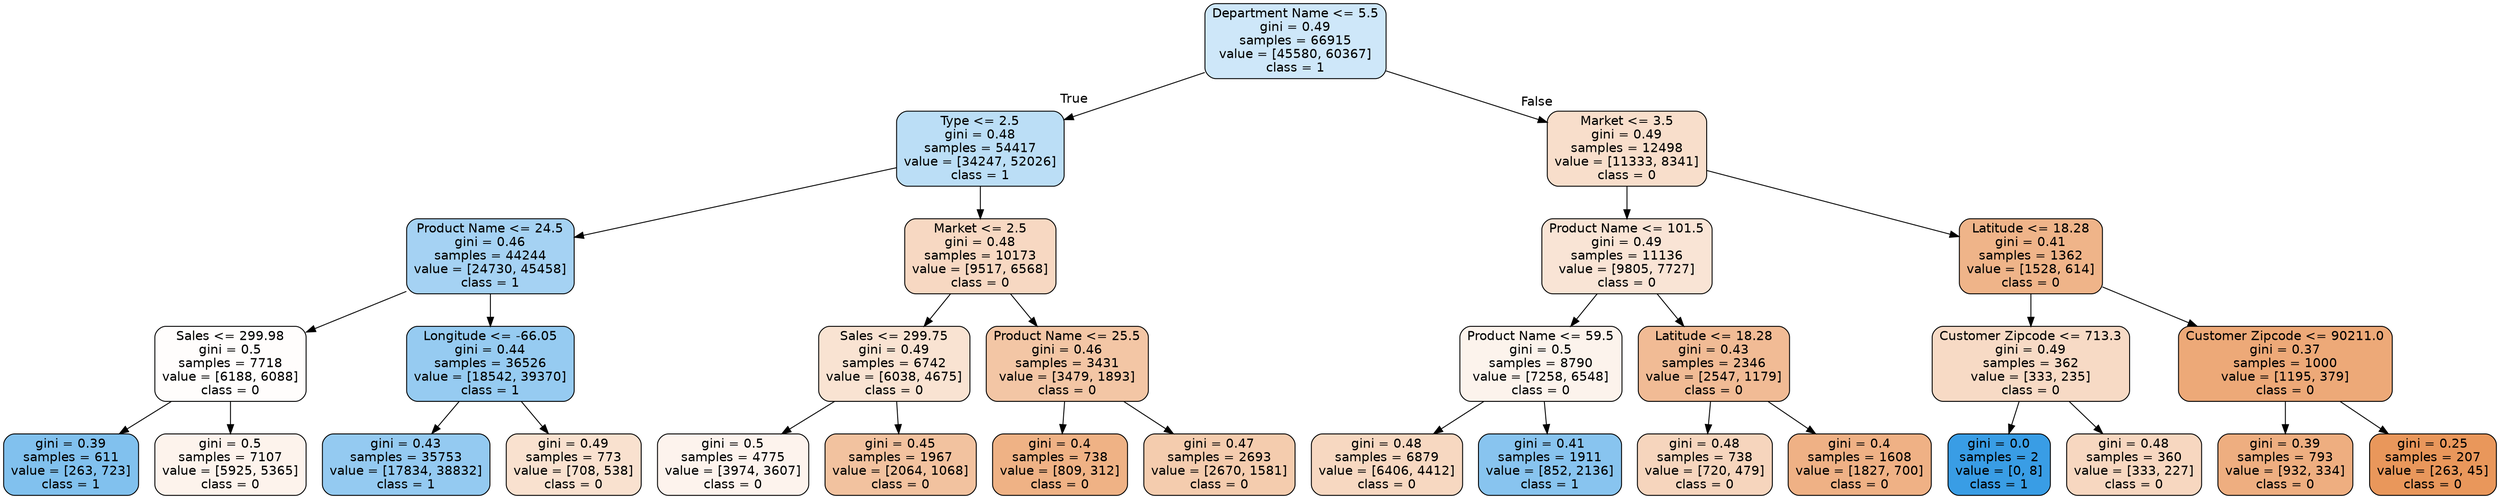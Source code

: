 digraph Tree {
node [shape=box, style="filled, rounded", color="black", fontname=helvetica] ;
edge [fontname=helvetica] ;
0 [label="Department Name <= 5.5\ngini = 0.49\nsamples = 66915\nvalue = [45580, 60367]\nclass = 1", fillcolor="#cee7f9"] ;
1 [label="Type <= 2.5\ngini = 0.48\nsamples = 54417\nvalue = [34247, 52026]\nclass = 1", fillcolor="#bbdef6"] ;
0 -> 1 [labeldistance=2.5, labelangle=45, headlabel="True"] ;
2 [label="Product Name <= 24.5\ngini = 0.46\nsamples = 44244\nvalue = [24730, 45458]\nclass = 1", fillcolor="#a5d2f3"] ;
1 -> 2 ;
3 [label="Sales <= 299.98\ngini = 0.5\nsamples = 7718\nvalue = [6188, 6088]\nclass = 0", fillcolor="#fffdfc"] ;
2 -> 3 ;
4 [label="gini = 0.39\nsamples = 611\nvalue = [263, 723]\nclass = 1", fillcolor="#81c1ee"] ;
3 -> 4 ;
5 [label="gini = 0.5\nsamples = 7107\nvalue = [5925, 5365]\nclass = 0", fillcolor="#fdf3ec"] ;
3 -> 5 ;
6 [label="Longitude <= -66.05\ngini = 0.44\nsamples = 36526\nvalue = [18542, 39370]\nclass = 1", fillcolor="#96cbf1"] ;
2 -> 6 ;
7 [label="gini = 0.43\nsamples = 35753\nvalue = [17834, 38832]\nclass = 1", fillcolor="#94caf1"] ;
6 -> 7 ;
8 [label="gini = 0.49\nsamples = 773\nvalue = [708, 538]\nclass = 0", fillcolor="#f9e1cf"] ;
6 -> 8 ;
9 [label="Market <= 2.5\ngini = 0.48\nsamples = 10173\nvalue = [9517, 6568]\nclass = 0", fillcolor="#f7d8c2"] ;
1 -> 9 ;
10 [label="Sales <= 299.75\ngini = 0.49\nsamples = 6742\nvalue = [6038, 4675]\nclass = 0", fillcolor="#f9e3d2"] ;
9 -> 10 ;
11 [label="gini = 0.5\nsamples = 4775\nvalue = [3974, 3607]\nclass = 0", fillcolor="#fdf3ed"] ;
10 -> 11 ;
12 [label="gini = 0.45\nsamples = 1967\nvalue = [2064, 1068]\nclass = 0", fillcolor="#f2c29f"] ;
10 -> 12 ;
13 [label="Product Name <= 25.5\ngini = 0.46\nsamples = 3431\nvalue = [3479, 1893]\nclass = 0", fillcolor="#f3c6a5"] ;
9 -> 13 ;
14 [label="gini = 0.4\nsamples = 738\nvalue = [809, 312]\nclass = 0", fillcolor="#efb285"] ;
13 -> 14 ;
15 [label="gini = 0.47\nsamples = 2693\nvalue = [2670, 1581]\nclass = 0", fillcolor="#f4ccae"] ;
13 -> 15 ;
16 [label="Market <= 3.5\ngini = 0.49\nsamples = 12498\nvalue = [11333, 8341]\nclass = 0", fillcolor="#f8decb"] ;
0 -> 16 [labeldistance=2.5, labelangle=-45, headlabel="False"] ;
17 [label="Product Name <= 101.5\ngini = 0.49\nsamples = 11136\nvalue = [9805, 7727]\nclass = 0", fillcolor="#f9e4d5"] ;
16 -> 17 ;
18 [label="Product Name <= 59.5\ngini = 0.5\nsamples = 8790\nvalue = [7258, 6548]\nclass = 0", fillcolor="#fcf3ec"] ;
17 -> 18 ;
19 [label="gini = 0.48\nsamples = 6879\nvalue = [6406, 4412]\nclass = 0", fillcolor="#f7d8c1"] ;
18 -> 19 ;
20 [label="gini = 0.41\nsamples = 1911\nvalue = [852, 2136]\nclass = 1", fillcolor="#88c4ef"] ;
18 -> 20 ;
21 [label="Latitude <= 18.28\ngini = 0.43\nsamples = 2346\nvalue = [2547, 1179]\nclass = 0", fillcolor="#f1bb95"] ;
17 -> 21 ;
22 [label="gini = 0.48\nsamples = 738\nvalue = [720, 479]\nclass = 0", fillcolor="#f6d5bd"] ;
21 -> 22 ;
23 [label="gini = 0.4\nsamples = 1608\nvalue = [1827, 700]\nclass = 0", fillcolor="#efb185"] ;
21 -> 23 ;
24 [label="Latitude <= 18.28\ngini = 0.41\nsamples = 1362\nvalue = [1528, 614]\nclass = 0", fillcolor="#efb489"] ;
16 -> 24 ;
25 [label="Customer Zipcode <= 713.3\ngini = 0.49\nsamples = 362\nvalue = [333, 235]\nclass = 0", fillcolor="#f7dac5"] ;
24 -> 25 ;
26 [label="gini = 0.0\nsamples = 2\nvalue = [0, 8]\nclass = 1", fillcolor="#399de5"] ;
25 -> 26 ;
27 [label="gini = 0.48\nsamples = 360\nvalue = [333, 227]\nclass = 0", fillcolor="#f7d7c0"] ;
25 -> 27 ;
28 [label="Customer Zipcode <= 90211.0\ngini = 0.37\nsamples = 1000\nvalue = [1195, 379]\nclass = 0", fillcolor="#eda978"] ;
24 -> 28 ;
29 [label="gini = 0.39\nsamples = 793\nvalue = [932, 334]\nclass = 0", fillcolor="#eeae80"] ;
28 -> 29 ;
30 [label="gini = 0.25\nsamples = 207\nvalue = [263, 45]\nclass = 0", fillcolor="#e9975b"] ;
28 -> 30 ;
}